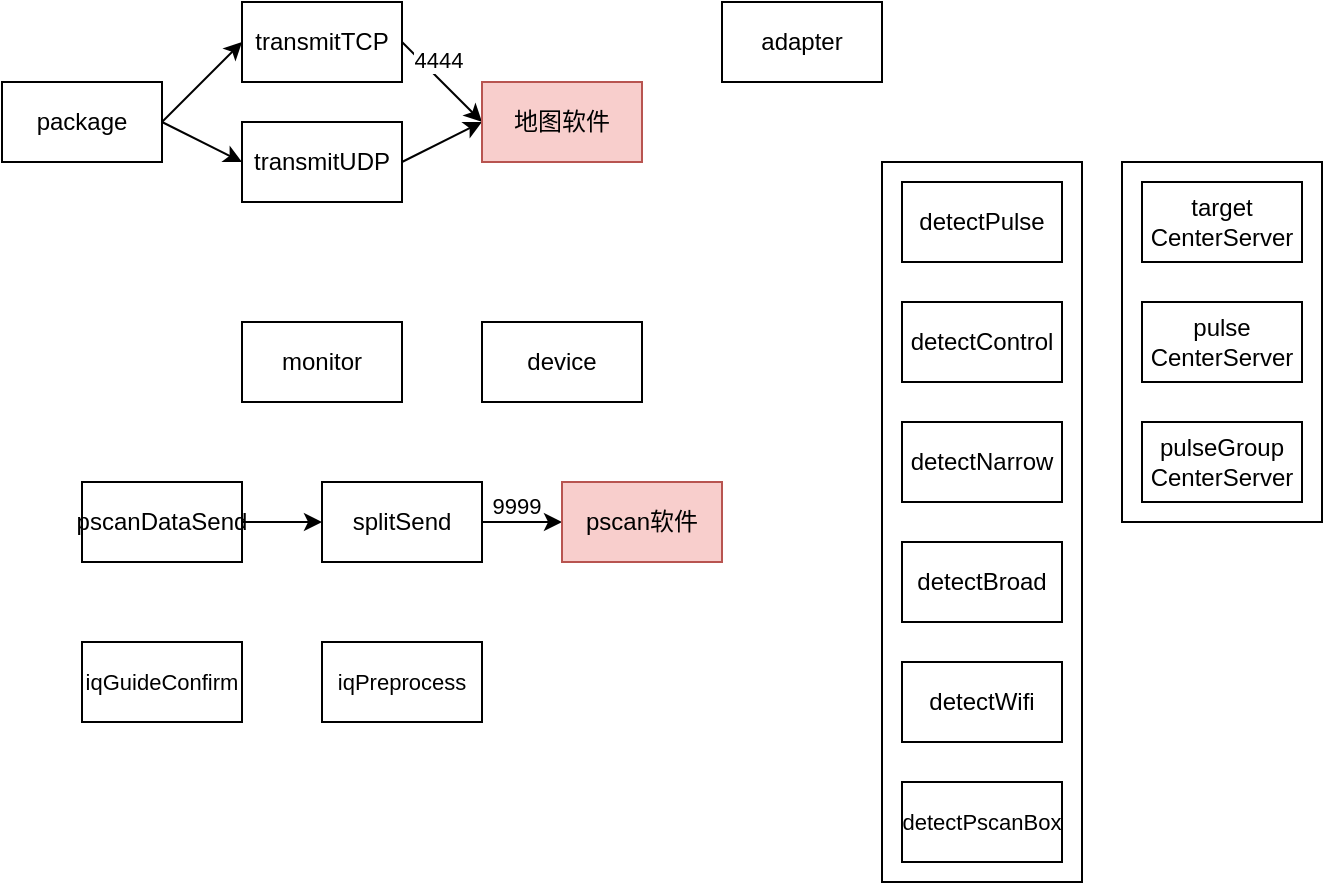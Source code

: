 <mxfile version="25.0.3">
  <diagram name="第 1 页" id="c-wLTQE5T7fWN2uGCTkj">
    <mxGraphModel dx="989" dy="521" grid="1" gridSize="10" guides="1" tooltips="1" connect="1" arrows="1" fold="1" page="1" pageScale="1" pageWidth="827" pageHeight="1169" math="0" shadow="0">
      <root>
        <mxCell id="0" />
        <mxCell id="1" parent="0" />
        <mxCell id="RkxBlU55WuZMnkj0bOeG-3" style="rounded=0;orthogonalLoop=1;jettySize=auto;html=1;exitX=1;exitY=0.5;exitDx=0;exitDy=0;entryX=0;entryY=0.5;entryDx=0;entryDy=0;" edge="1" parent="1" source="tVdQTuVEDTe3-TB5gP0G-1" target="RkxBlU55WuZMnkj0bOeG-2">
          <mxGeometry relative="1" as="geometry" />
        </mxCell>
        <mxCell id="RkxBlU55WuZMnkj0bOeG-4" value="4444" style="edgeLabel;html=1;align=center;verticalAlign=middle;resizable=0;points=[];" vertex="1" connectable="0" parent="RkxBlU55WuZMnkj0bOeG-3">
          <mxGeometry x="-0.174" y="1" relative="1" as="geometry">
            <mxPoint y="-7" as="offset" />
          </mxGeometry>
        </mxCell>
        <mxCell id="tVdQTuVEDTe3-TB5gP0G-1" value="transmitTCP" style="rounded=0;whiteSpace=wrap;html=1;" parent="1" vertex="1">
          <mxGeometry x="200" y="320" width="80" height="40" as="geometry" />
        </mxCell>
        <mxCell id="RkxBlU55WuZMnkj0bOeG-32" style="rounded=0;orthogonalLoop=1;jettySize=auto;html=1;exitX=1;exitY=0.5;exitDx=0;exitDy=0;entryX=0;entryY=0.5;entryDx=0;entryDy=0;" edge="1" parent="1" source="RkxBlU55WuZMnkj0bOeG-1" target="RkxBlU55WuZMnkj0bOeG-2">
          <mxGeometry relative="1" as="geometry" />
        </mxCell>
        <mxCell id="RkxBlU55WuZMnkj0bOeG-1" value="transmitUDP" style="rounded=0;whiteSpace=wrap;html=1;" vertex="1" parent="1">
          <mxGeometry x="200" y="380" width="80" height="40" as="geometry" />
        </mxCell>
        <mxCell id="RkxBlU55WuZMnkj0bOeG-2" value="地图软件" style="rounded=0;whiteSpace=wrap;html=1;fillColor=#f8cecc;strokeColor=#b85450;" vertex="1" parent="1">
          <mxGeometry x="320" y="360" width="80" height="40" as="geometry" />
        </mxCell>
        <mxCell id="RkxBlU55WuZMnkj0bOeG-5" value="monitor" style="rounded=0;whiteSpace=wrap;html=1;" vertex="1" parent="1">
          <mxGeometry x="200" y="480" width="80" height="40" as="geometry" />
        </mxCell>
        <mxCell id="RkxBlU55WuZMnkj0bOeG-9" value="adapter" style="rounded=0;whiteSpace=wrap;html=1;" vertex="1" parent="1">
          <mxGeometry x="440" y="320" width="80" height="40" as="geometry" />
        </mxCell>
        <mxCell id="RkxBlU55WuZMnkj0bOeG-18" value="" style="group" vertex="1" connectable="0" parent="1">
          <mxGeometry x="640" y="400" width="100" height="180" as="geometry" />
        </mxCell>
        <mxCell id="RkxBlU55WuZMnkj0bOeG-17" value="" style="rounded=0;whiteSpace=wrap;html=1;fillColor=none;" vertex="1" parent="RkxBlU55WuZMnkj0bOeG-18">
          <mxGeometry width="100" height="180" as="geometry" />
        </mxCell>
        <mxCell id="RkxBlU55WuZMnkj0bOeG-6" value="target&lt;div&gt;CenterServer&lt;/div&gt;" style="rounded=0;whiteSpace=wrap;html=1;" vertex="1" parent="RkxBlU55WuZMnkj0bOeG-18">
          <mxGeometry x="10" y="10" width="80" height="40" as="geometry" />
        </mxCell>
        <mxCell id="RkxBlU55WuZMnkj0bOeG-7" value="pulse&lt;div&gt;CenterServer&lt;/div&gt;" style="rounded=0;whiteSpace=wrap;html=1;" vertex="1" parent="RkxBlU55WuZMnkj0bOeG-18">
          <mxGeometry x="10" y="70" width="80" height="40" as="geometry" />
        </mxCell>
        <mxCell id="RkxBlU55WuZMnkj0bOeG-8" value="pulseGroup&lt;div&gt;CenterServer&lt;/div&gt;" style="rounded=0;whiteSpace=wrap;html=1;" vertex="1" parent="RkxBlU55WuZMnkj0bOeG-18">
          <mxGeometry x="10" y="130" width="80" height="40" as="geometry" />
        </mxCell>
        <mxCell id="RkxBlU55WuZMnkj0bOeG-15" value="" style="rounded=0;whiteSpace=wrap;html=1;fillColor=none;" vertex="1" parent="1">
          <mxGeometry x="520" y="400" width="100" height="360" as="geometry" />
        </mxCell>
        <mxCell id="RkxBlU55WuZMnkj0bOeG-10" value="detectPulse" style="rounded=0;whiteSpace=wrap;html=1;" vertex="1" parent="1">
          <mxGeometry x="530" y="410" width="80" height="40" as="geometry" />
        </mxCell>
        <mxCell id="RkxBlU55WuZMnkj0bOeG-11" value="detectControl" style="rounded=0;whiteSpace=wrap;html=1;" vertex="1" parent="1">
          <mxGeometry x="530" y="470" width="80" height="40" as="geometry" />
        </mxCell>
        <mxCell id="RkxBlU55WuZMnkj0bOeG-12" value="detectNarrow" style="rounded=0;whiteSpace=wrap;html=1;" vertex="1" parent="1">
          <mxGeometry x="530" y="530" width="80" height="40" as="geometry" />
        </mxCell>
        <mxCell id="RkxBlU55WuZMnkj0bOeG-13" value="detectBroad" style="rounded=0;whiteSpace=wrap;html=1;" vertex="1" parent="1">
          <mxGeometry x="530" y="590" width="80" height="40" as="geometry" />
        </mxCell>
        <mxCell id="RkxBlU55WuZMnkj0bOeG-14" value="detectWifi" style="rounded=0;whiteSpace=wrap;html=1;" vertex="1" parent="1">
          <mxGeometry x="530" y="650" width="80" height="40" as="geometry" />
        </mxCell>
        <mxCell id="RkxBlU55WuZMnkj0bOeG-19" value="detectPscanBox" style="rounded=0;whiteSpace=wrap;html=1;fontSize=11;" vertex="1" parent="1">
          <mxGeometry x="530" y="710" width="80" height="40" as="geometry" />
        </mxCell>
        <mxCell id="RkxBlU55WuZMnkj0bOeG-20" value="device" style="rounded=0;whiteSpace=wrap;html=1;" vertex="1" parent="1">
          <mxGeometry x="320" y="480" width="80" height="40" as="geometry" />
        </mxCell>
        <mxCell id="RkxBlU55WuZMnkj0bOeG-23" style="edgeStyle=orthogonalEdgeStyle;rounded=0;orthogonalLoop=1;jettySize=auto;html=1;exitX=1;exitY=0.5;exitDx=0;exitDy=0;entryX=0;entryY=0.5;entryDx=0;entryDy=0;" edge="1" parent="1" source="RkxBlU55WuZMnkj0bOeG-21" target="RkxBlU55WuZMnkj0bOeG-22">
          <mxGeometry relative="1" as="geometry" />
        </mxCell>
        <mxCell id="RkxBlU55WuZMnkj0bOeG-21" value="pscanDataSend" style="rounded=0;whiteSpace=wrap;html=1;" vertex="1" parent="1">
          <mxGeometry x="120" y="560" width="80" height="40" as="geometry" />
        </mxCell>
        <mxCell id="RkxBlU55WuZMnkj0bOeG-25" style="edgeStyle=orthogonalEdgeStyle;rounded=0;orthogonalLoop=1;jettySize=auto;html=1;exitX=1;exitY=0.5;exitDx=0;exitDy=0;entryX=0;entryY=0.5;entryDx=0;entryDy=0;" edge="1" parent="1" source="RkxBlU55WuZMnkj0bOeG-22" target="RkxBlU55WuZMnkj0bOeG-24">
          <mxGeometry relative="1" as="geometry" />
        </mxCell>
        <mxCell id="RkxBlU55WuZMnkj0bOeG-26" value="9999" style="edgeLabel;html=1;align=center;verticalAlign=middle;resizable=0;points=[];" vertex="1" connectable="0" parent="RkxBlU55WuZMnkj0bOeG-25">
          <mxGeometry x="-0.207" y="2" relative="1" as="geometry">
            <mxPoint x="1" y="-6" as="offset" />
          </mxGeometry>
        </mxCell>
        <mxCell id="RkxBlU55WuZMnkj0bOeG-22" value="splitSend" style="rounded=0;whiteSpace=wrap;html=1;" vertex="1" parent="1">
          <mxGeometry x="240" y="560" width="80" height="40" as="geometry" />
        </mxCell>
        <mxCell id="RkxBlU55WuZMnkj0bOeG-24" value="pscan软件" style="rounded=0;whiteSpace=wrap;html=1;fillColor=#f8cecc;strokeColor=#b85450;" vertex="1" parent="1">
          <mxGeometry x="360" y="560" width="80" height="40" as="geometry" />
        </mxCell>
        <mxCell id="RkxBlU55WuZMnkj0bOeG-27" value="iqGuideConfirm" style="rounded=0;whiteSpace=wrap;html=1;fontSize=11;" vertex="1" parent="1">
          <mxGeometry x="120" y="640" width="80" height="40" as="geometry" />
        </mxCell>
        <mxCell id="RkxBlU55WuZMnkj0bOeG-28" value="iqPreprocess" style="rounded=0;whiteSpace=wrap;html=1;fontSize=11;" vertex="1" parent="1">
          <mxGeometry x="240" y="640" width="80" height="40" as="geometry" />
        </mxCell>
        <mxCell id="RkxBlU55WuZMnkj0bOeG-30" style="rounded=0;orthogonalLoop=1;jettySize=auto;html=1;exitX=1;exitY=0.5;exitDx=0;exitDy=0;entryX=0;entryY=0.5;entryDx=0;entryDy=0;" edge="1" parent="1" source="RkxBlU55WuZMnkj0bOeG-29" target="tVdQTuVEDTe3-TB5gP0G-1">
          <mxGeometry relative="1" as="geometry" />
        </mxCell>
        <mxCell id="RkxBlU55WuZMnkj0bOeG-31" style="rounded=0;orthogonalLoop=1;jettySize=auto;html=1;exitX=1;exitY=0.5;exitDx=0;exitDy=0;entryX=0;entryY=0.5;entryDx=0;entryDy=0;" edge="1" parent="1" source="RkxBlU55WuZMnkj0bOeG-29" target="RkxBlU55WuZMnkj0bOeG-1">
          <mxGeometry relative="1" as="geometry" />
        </mxCell>
        <mxCell id="RkxBlU55WuZMnkj0bOeG-29" value="package" style="rounded=0;whiteSpace=wrap;html=1;" vertex="1" parent="1">
          <mxGeometry x="80" y="360" width="80" height="40" as="geometry" />
        </mxCell>
      </root>
    </mxGraphModel>
  </diagram>
</mxfile>
